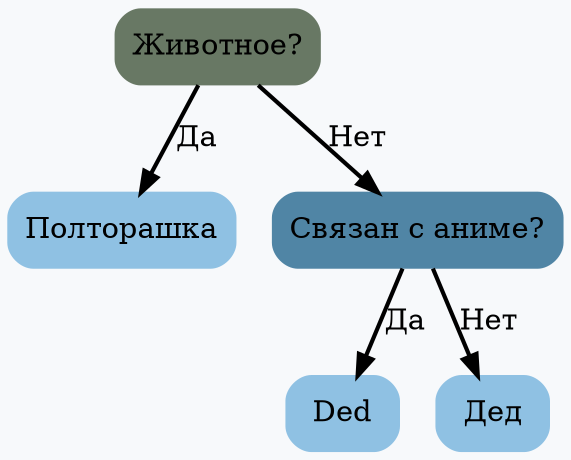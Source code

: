 digraph G {
	rankdir = HR;
	bgcolor="#F7F9FB"
	 node0x503000000040 [shape=Mrecord; style=filled; color="#687864"; label =  "Животное? " ];
	 node0x503000000040 -> node0x5030000000a0 [label="Да"; style=bold; weight=1000; ];
	 node0x503000000040 -> node0x503000000100 [label="Нет"; style=bold; weight=1000; ];
	 node0x5030000000a0 [shape=Mrecord; style=filled; color="#8FC1E3"; label =  "Полторашка " ];
	 node0x503000000100 [shape=Mrecord; style=filled; color="#5085A5"; label =  "Связан с аниме? " ];
	 node0x503000000100 -> node0x503000000160 [label="Да"; style=bold; weight=1000; ];
	 node0x503000000100 -> node0x5030000001c0 [label="Нет"; style=bold; weight=1000; ];
	 node0x503000000160 [shape=Mrecord; style=filled; color="#8FC1E3"; label =  "Ded " ];
	 node0x5030000001c0 [shape=Mrecord; style=filled; color="#8FC1E3"; label =  "Дед " ];
}
